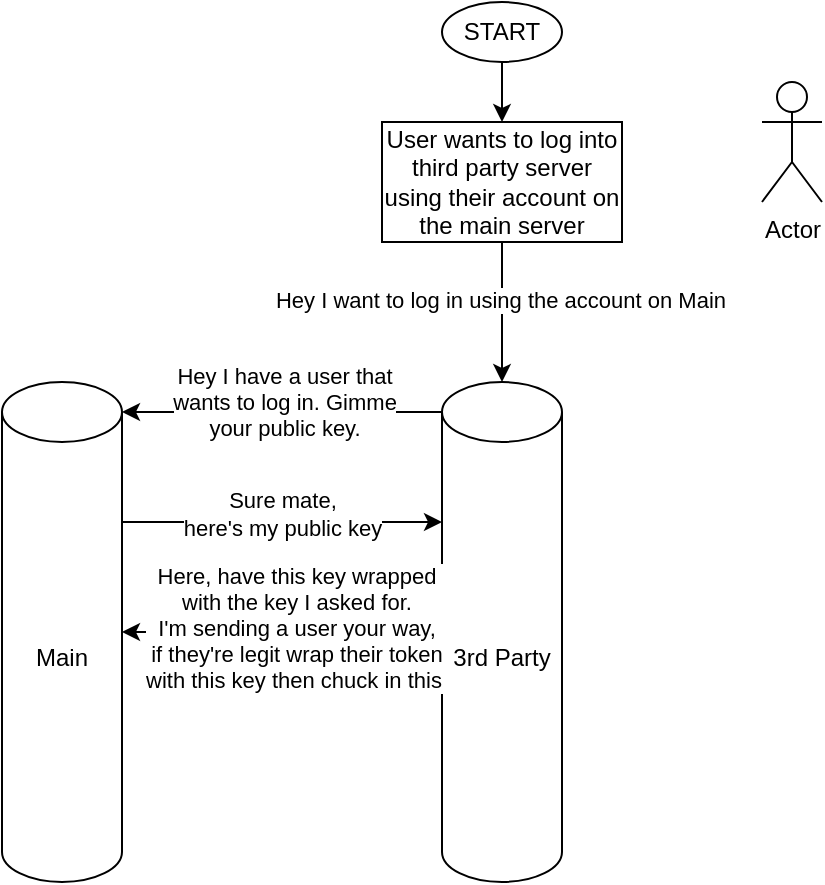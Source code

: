 <mxfile version="26.0.16">
  <diagram name="Page-1" id="CI_ALZHZPHJ0Nv8C9rJL">
    <mxGraphModel dx="1050" dy="621" grid="1" gridSize="10" guides="1" tooltips="1" connect="1" arrows="1" fold="1" page="1" pageScale="1" pageWidth="827" pageHeight="1169" math="0" shadow="0">
      <root>
        <mxCell id="0" />
        <mxCell id="1" parent="0" />
        <mxCell id="fvUeJiE1tfrVCGBhcJI6-1" value="3rd Party" style="shape=cylinder3;whiteSpace=wrap;html=1;boundedLbl=1;backgroundOutline=1;size=15;" vertex="1" parent="1">
          <mxGeometry x="370" y="310" width="60" height="250" as="geometry" />
        </mxCell>
        <mxCell id="fvUeJiE1tfrVCGBhcJI6-2" value="Main" style="shape=cylinder3;whiteSpace=wrap;html=1;boundedLbl=1;backgroundOutline=1;size=15;" vertex="1" parent="1">
          <mxGeometry x="150" y="310" width="60" height="250" as="geometry" />
        </mxCell>
        <mxCell id="fvUeJiE1tfrVCGBhcJI6-6" value="" style="edgeStyle=orthogonalEdgeStyle;rounded=0;orthogonalLoop=1;jettySize=auto;html=1;" edge="1" parent="1" source="fvUeJiE1tfrVCGBhcJI6-4" target="fvUeJiE1tfrVCGBhcJI6-5">
          <mxGeometry relative="1" as="geometry" />
        </mxCell>
        <mxCell id="fvUeJiE1tfrVCGBhcJI6-4" value="START" style="ellipse;whiteSpace=wrap;html=1;" vertex="1" parent="1">
          <mxGeometry x="370" y="120" width="60" height="30" as="geometry" />
        </mxCell>
        <mxCell id="fvUeJiE1tfrVCGBhcJI6-7" value="" style="edgeStyle=orthogonalEdgeStyle;rounded=0;orthogonalLoop=1;jettySize=auto;html=1;" edge="1" parent="1" source="fvUeJiE1tfrVCGBhcJI6-5" target="fvUeJiE1tfrVCGBhcJI6-1">
          <mxGeometry relative="1" as="geometry" />
        </mxCell>
        <mxCell id="fvUeJiE1tfrVCGBhcJI6-8" value="Hey I want to log in using the account on Main" style="edgeLabel;html=1;align=center;verticalAlign=middle;resizable=0;points=[];" vertex="1" connectable="0" parent="fvUeJiE1tfrVCGBhcJI6-7">
          <mxGeometry x="-0.171" y="-1" relative="1" as="geometry">
            <mxPoint as="offset" />
          </mxGeometry>
        </mxCell>
        <mxCell id="fvUeJiE1tfrVCGBhcJI6-5" value="User wants to log into third party server using their account on the main server" style="rounded=0;whiteSpace=wrap;html=1;" vertex="1" parent="1">
          <mxGeometry x="340" y="180" width="120" height="60" as="geometry" />
        </mxCell>
        <mxCell id="fvUeJiE1tfrVCGBhcJI6-9" style="edgeStyle=orthogonalEdgeStyle;rounded=0;orthogonalLoop=1;jettySize=auto;html=1;exitX=0;exitY=0;exitDx=0;exitDy=15;exitPerimeter=0;entryX=1;entryY=0;entryDx=0;entryDy=15;entryPerimeter=0;" edge="1" parent="1" source="fvUeJiE1tfrVCGBhcJI6-1" target="fvUeJiE1tfrVCGBhcJI6-2">
          <mxGeometry relative="1" as="geometry" />
        </mxCell>
        <mxCell id="fvUeJiE1tfrVCGBhcJI6-10" value="Hey I have a user that&lt;br&gt;wants to log in. Gimme&lt;br&gt;your public key." style="edgeLabel;html=1;align=center;verticalAlign=middle;resizable=0;points=[];" vertex="1" connectable="0" parent="fvUeJiE1tfrVCGBhcJI6-9">
          <mxGeometry x="0.157" y="3" relative="1" as="geometry">
            <mxPoint x="13" y="-8" as="offset" />
          </mxGeometry>
        </mxCell>
        <mxCell id="fvUeJiE1tfrVCGBhcJI6-11" value="Actor" style="shape=umlActor;verticalLabelPosition=bottom;verticalAlign=top;html=1;outlineConnect=0;" vertex="1" parent="1">
          <mxGeometry x="530" y="160" width="30" height="60" as="geometry" />
        </mxCell>
        <mxCell id="fvUeJiE1tfrVCGBhcJI6-12" style="edgeStyle=orthogonalEdgeStyle;rounded=0;orthogonalLoop=1;jettySize=auto;html=1;exitX=1;exitY=0;exitDx=0;exitDy=70;exitPerimeter=0;entryX=0;entryY=0;entryDx=0;entryDy=70;entryPerimeter=0;" edge="1" parent="1" source="fvUeJiE1tfrVCGBhcJI6-2" target="fvUeJiE1tfrVCGBhcJI6-1">
          <mxGeometry relative="1" as="geometry" />
        </mxCell>
        <mxCell id="fvUeJiE1tfrVCGBhcJI6-13" value="Sure mate, &lt;br&gt;here&#39;s my public key" style="edgeLabel;html=1;align=center;verticalAlign=middle;resizable=0;points=[];" vertex="1" connectable="0" parent="fvUeJiE1tfrVCGBhcJI6-12">
          <mxGeometry x="-0.253" y="4" relative="1" as="geometry">
            <mxPoint x="20" as="offset" />
          </mxGeometry>
        </mxCell>
        <mxCell id="fvUeJiE1tfrVCGBhcJI6-14" style="edgeStyle=orthogonalEdgeStyle;rounded=0;orthogonalLoop=1;jettySize=auto;html=1;exitX=0;exitY=0.5;exitDx=0;exitDy=0;exitPerimeter=0;entryX=1;entryY=0.5;entryDx=0;entryDy=0;entryPerimeter=0;" edge="1" parent="1" source="fvUeJiE1tfrVCGBhcJI6-1" target="fvUeJiE1tfrVCGBhcJI6-2">
          <mxGeometry relative="1" as="geometry" />
        </mxCell>
        <mxCell id="fvUeJiE1tfrVCGBhcJI6-15" value="Here, have this key wrapped&lt;br&gt;with the key I asked for.&lt;br&gt;I&#39;m sending a user your way,&lt;br&gt;if they&#39;re legit wrap their token&lt;br&gt;with this key then chuck in this&amp;nbsp;" style="edgeLabel;html=1;align=center;verticalAlign=middle;resizable=0;points=[];" vertex="1" connectable="0" parent="fvUeJiE1tfrVCGBhcJI6-14">
          <mxGeometry x="-0.085" y="-2" relative="1" as="geometry">
            <mxPoint as="offset" />
          </mxGeometry>
        </mxCell>
      </root>
    </mxGraphModel>
  </diagram>
</mxfile>
